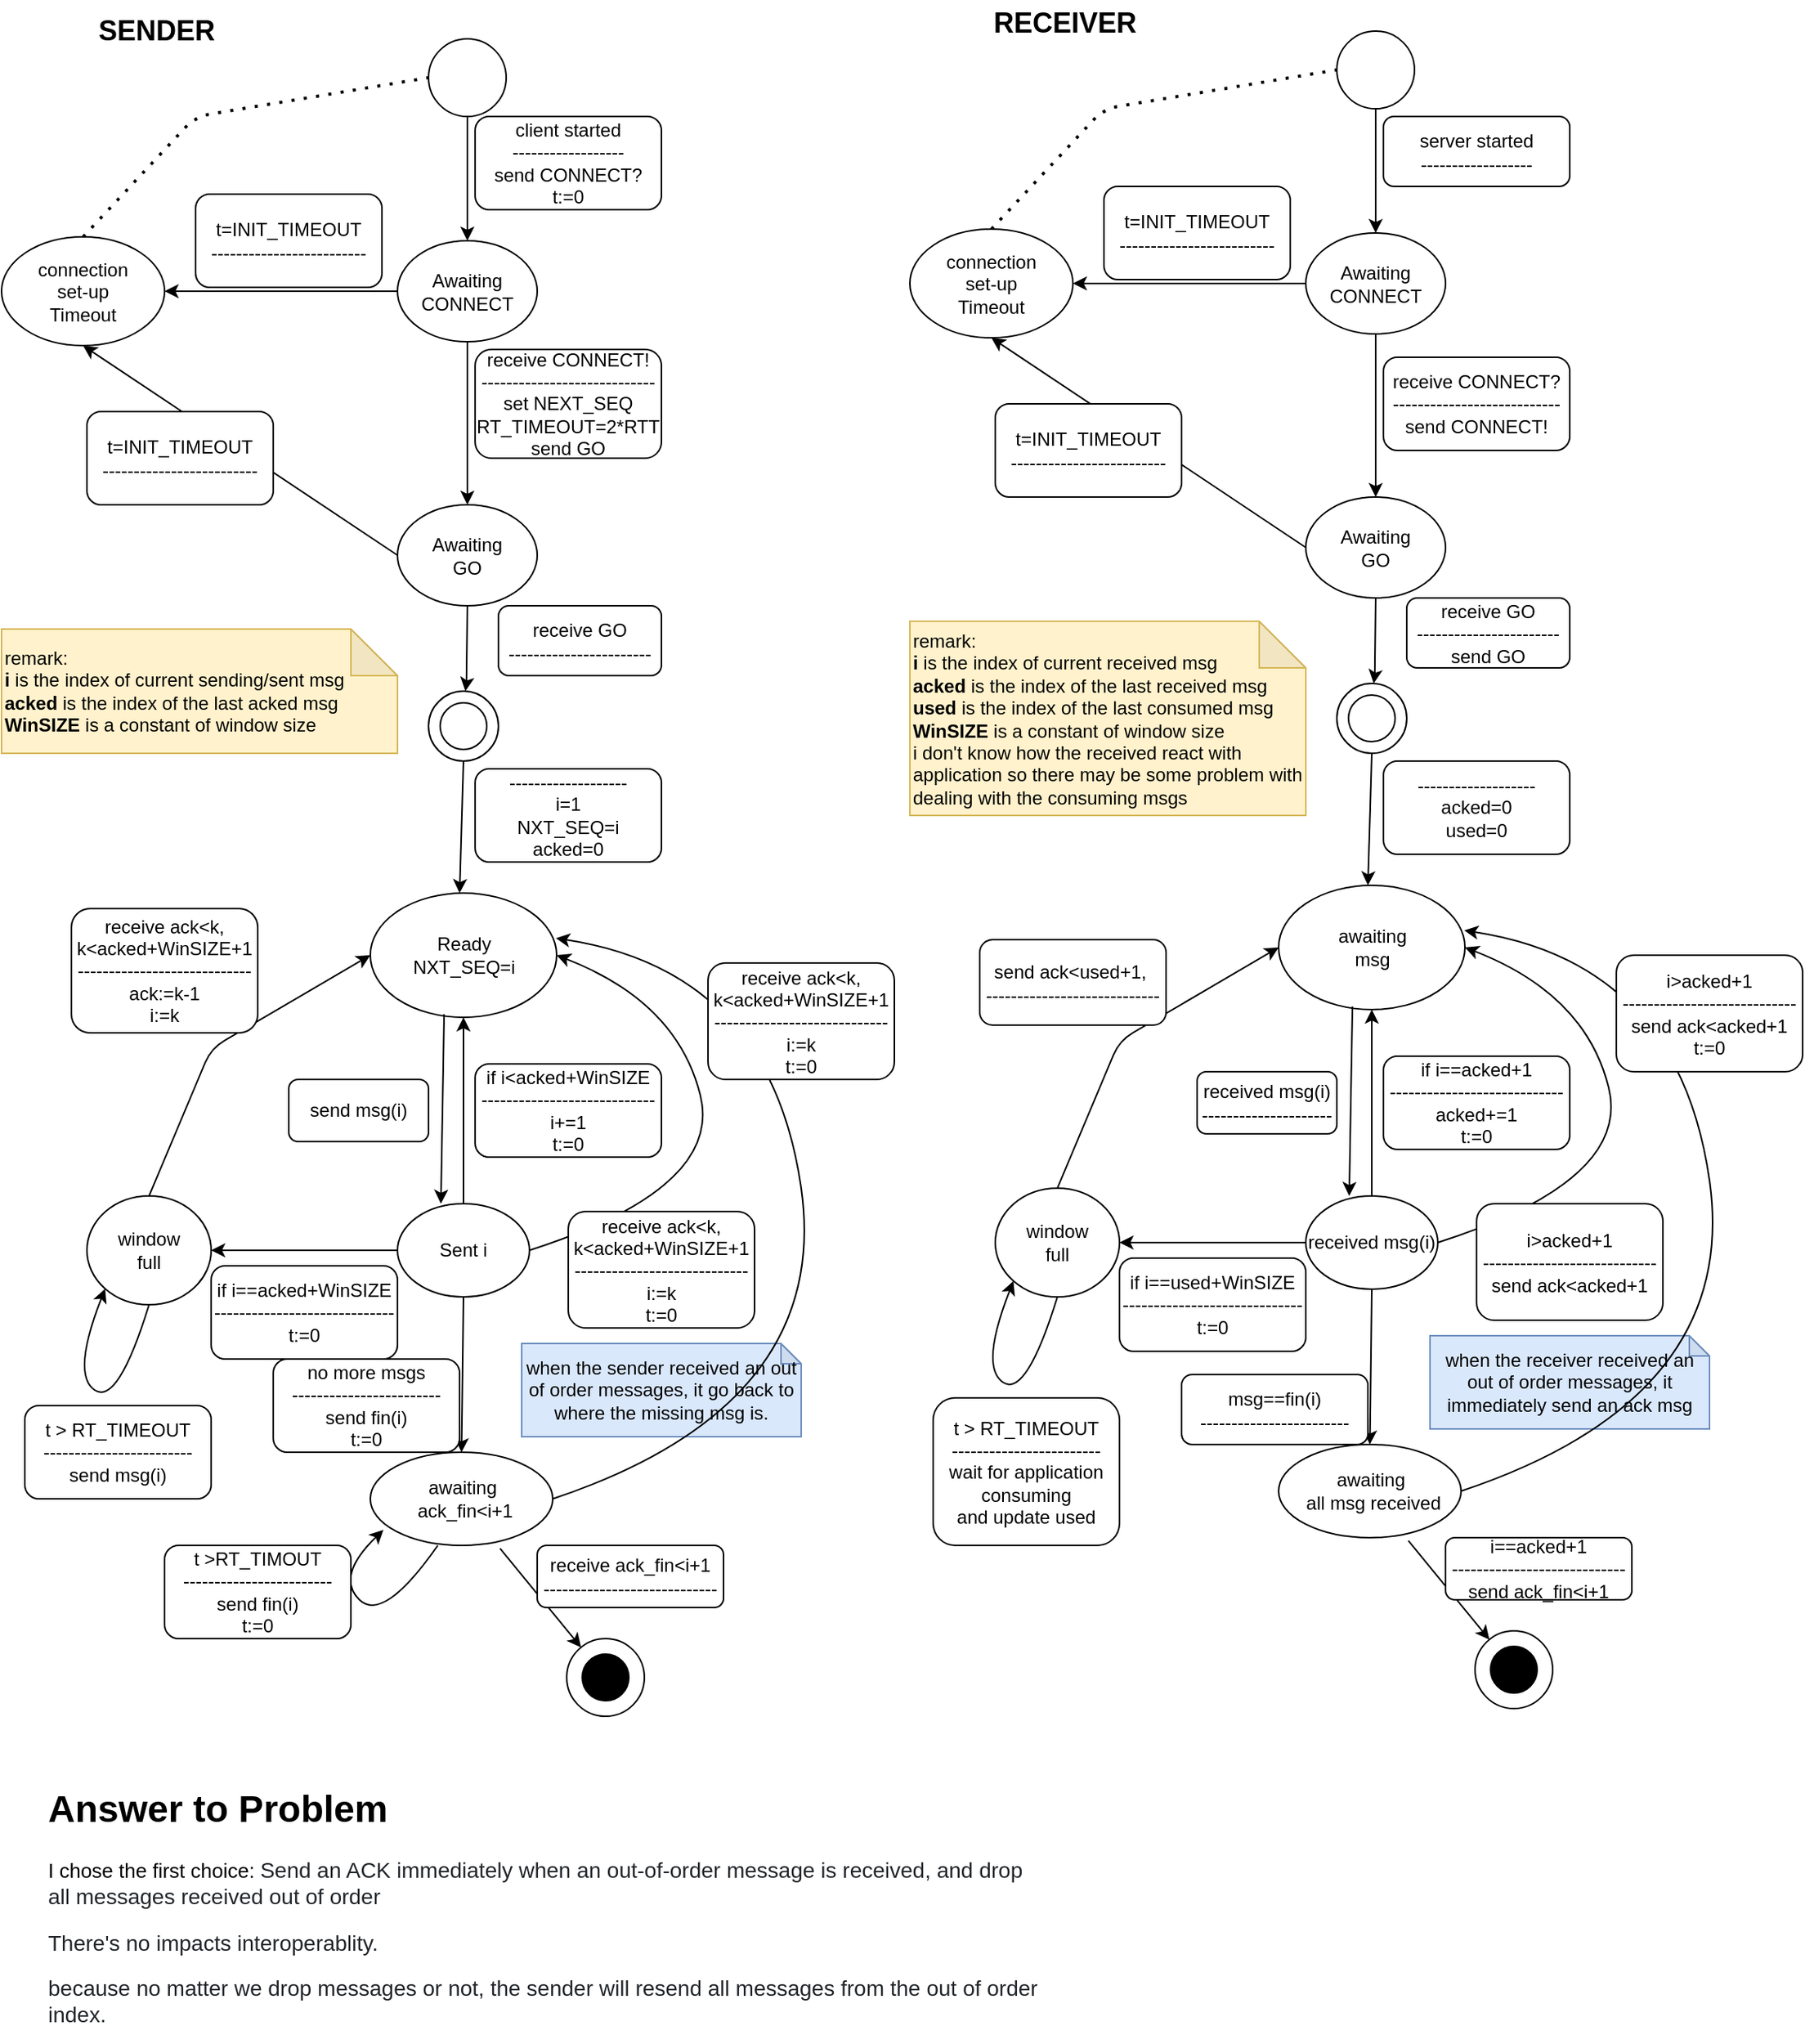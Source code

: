 <mxfile version="13.8.8" type="device"><diagram id="C5RBs43oDa-KdzZeNtuy" name="Page-1"><mxGraphModel dx="722" dy="683" grid="1" gridSize="10" guides="1" tooltips="1" connect="1" arrows="1" fold="1" page="1" pageScale="1" pageWidth="827" pageHeight="1169" math="0" shadow="0"><root><mxCell id="WIyWlLk6GJQsqaUBKTNV-0"/><mxCell id="WIyWlLk6GJQsqaUBKTNV-1" parent="WIyWlLk6GJQsqaUBKTNV-0"/><mxCell id="2vR4KMpsMWGNclVC_cne-62" value="Awaiting &lt;br&gt;CONNECT" style="ellipse;whiteSpace=wrap;html=1;" vertex="1" parent="WIyWlLk6GJQsqaUBKTNV-1"><mxGeometry x="865" y="185" width="90" height="65" as="geometry"/></mxCell><mxCell id="2vR4KMpsMWGNclVC_cne-63" style="edgeStyle=orthogonalEdgeStyle;rounded=0;orthogonalLoop=1;jettySize=auto;html=1;exitX=1;exitY=0.5;exitDx=0;exitDy=0;" edge="1" parent="WIyWlLk6GJQsqaUBKTNV-1" source="2vR4KMpsMWGNclVC_cne-64"><mxGeometry relative="1" as="geometry"><mxPoint x="915" y="80" as="targetPoint"/></mxGeometry></mxCell><mxCell id="2vR4KMpsMWGNclVC_cne-64" value="" style="ellipse;whiteSpace=wrap;html=1;aspect=fixed;" vertex="1" parent="WIyWlLk6GJQsqaUBKTNV-1"><mxGeometry x="885" y="55" width="50" height="50" as="geometry"/></mxCell><mxCell id="2vR4KMpsMWGNclVC_cne-65" value="" style="endArrow=classic;html=1;exitX=0.5;exitY=1;exitDx=0;exitDy=0;" edge="1" parent="WIyWlLk6GJQsqaUBKTNV-1" source="2vR4KMpsMWGNclVC_cne-64" target="2vR4KMpsMWGNclVC_cne-62"><mxGeometry width="50" height="50" relative="1" as="geometry"><mxPoint x="835" y="405" as="sourcePoint"/><mxPoint x="885" y="355" as="targetPoint"/></mxGeometry></mxCell><mxCell id="2vR4KMpsMWGNclVC_cne-66" value="server started&lt;br&gt;------------------&lt;br&gt;" style="rounded=1;whiteSpace=wrap;html=1;" vertex="1" parent="WIyWlLk6GJQsqaUBKTNV-1"><mxGeometry x="915" y="110" width="120" height="45" as="geometry"/></mxCell><mxCell id="2vR4KMpsMWGNclVC_cne-67" value="" style="endArrow=classic;html=1;exitX=0;exitY=0.5;exitDx=0;exitDy=0;entryX=1;entryY=0.5;entryDx=0;entryDy=0;" edge="1" parent="WIyWlLk6GJQsqaUBKTNV-1" source="2vR4KMpsMWGNclVC_cne-62" target="2vR4KMpsMWGNclVC_cne-68"><mxGeometry width="50" height="50" relative="1" as="geometry"><mxPoint x="825" y="265" as="sourcePoint"/><mxPoint x="840" y="235" as="targetPoint"/></mxGeometry></mxCell><mxCell id="2vR4KMpsMWGNclVC_cne-68" value="connection &lt;br&gt;set-up&lt;br&gt;Timeout" style="ellipse;whiteSpace=wrap;html=1;" vertex="1" parent="WIyWlLk6GJQsqaUBKTNV-1"><mxGeometry x="610" y="182.5" width="105" height="70" as="geometry"/></mxCell><mxCell id="2vR4KMpsMWGNclVC_cne-69" value="t=INIT_TIMEOUT&lt;br&gt;-------------------------" style="rounded=1;whiteSpace=wrap;html=1;" vertex="1" parent="WIyWlLk6GJQsqaUBKTNV-1"><mxGeometry x="735" y="155" width="120" height="60" as="geometry"/></mxCell><mxCell id="2vR4KMpsMWGNclVC_cne-70" value="" style="endArrow=none;dashed=1;html=1;dashPattern=1 3;strokeWidth=2;entryX=0;entryY=0.5;entryDx=0;entryDy=0;exitX=0.5;exitY=0;exitDx=0;exitDy=0;" edge="1" parent="WIyWlLk6GJQsqaUBKTNV-1" source="2vR4KMpsMWGNclVC_cne-68" target="2vR4KMpsMWGNclVC_cne-64"><mxGeometry width="50" height="50" relative="1" as="geometry"><mxPoint x="825" y="245" as="sourcePoint"/><mxPoint x="875" y="195" as="targetPoint"/><Array as="points"><mxPoint x="735" y="105"/></Array></mxGeometry></mxCell><mxCell id="2vR4KMpsMWGNclVC_cne-71" value="" style="endArrow=classic;html=1;exitX=0.5;exitY=1;exitDx=0;exitDy=0;" edge="1" parent="WIyWlLk6GJQsqaUBKTNV-1" source="2vR4KMpsMWGNclVC_cne-62"><mxGeometry width="50" height="50" relative="1" as="geometry"><mxPoint x="845" y="405" as="sourcePoint"/><mxPoint x="910" y="355" as="targetPoint"/></mxGeometry></mxCell><mxCell id="2vR4KMpsMWGNclVC_cne-72" value="Awaiting &lt;br&gt;GO" style="ellipse;whiteSpace=wrap;html=1;" vertex="1" parent="WIyWlLk6GJQsqaUBKTNV-1"><mxGeometry x="865" y="355" width="90" height="65" as="geometry"/></mxCell><mxCell id="2vR4KMpsMWGNclVC_cne-73" value="" style="endArrow=classic;html=1;entryX=0.5;entryY=1;entryDx=0;entryDy=0;exitX=0;exitY=0.5;exitDx=0;exitDy=0;" edge="1" parent="WIyWlLk6GJQsqaUBKTNV-1" source="2vR4KMpsMWGNclVC_cne-72" target="2vR4KMpsMWGNclVC_cne-68"><mxGeometry width="50" height="50" relative="1" as="geometry"><mxPoint x="845" y="405" as="sourcePoint"/><mxPoint x="895" y="355" as="targetPoint"/><Array as="points"/></mxGeometry></mxCell><mxCell id="2vR4KMpsMWGNclVC_cne-74" value="t=INIT_TIMEOUT&lt;br&gt;-------------------------" style="rounded=1;whiteSpace=wrap;html=1;" vertex="1" parent="WIyWlLk6GJQsqaUBKTNV-1"><mxGeometry x="665" y="295" width="120" height="60" as="geometry"/></mxCell><mxCell id="2vR4KMpsMWGNclVC_cne-75" value="receive CONNECT?&lt;br&gt;---------------------------&lt;br&gt;send CONNECT!" style="rounded=1;whiteSpace=wrap;html=1;" vertex="1" parent="WIyWlLk6GJQsqaUBKTNV-1"><mxGeometry x="915" y="265" width="120" height="60" as="geometry"/></mxCell><mxCell id="2vR4KMpsMWGNclVC_cne-76" value="" style="endArrow=classic;html=1;exitX=0.5;exitY=1;exitDx=0;exitDy=0;" edge="1" parent="WIyWlLk6GJQsqaUBKTNV-1" source="2vR4KMpsMWGNclVC_cne-72" target="2vR4KMpsMWGNclVC_cne-109"><mxGeometry width="50" height="50" relative="1" as="geometry"><mxPoint x="909" y="420" as="sourcePoint"/><mxPoint x="909.41" y="510" as="targetPoint"/><Array as="points"><mxPoint x="909.41" y="470"/></Array></mxGeometry></mxCell><mxCell id="2vR4KMpsMWGNclVC_cne-77" value="receive GO&lt;br&gt;-----------------------&lt;br&gt;send GO" style="rounded=1;whiteSpace=wrap;html=1;sketch=0;gradientColor=none;" vertex="1" parent="WIyWlLk6GJQsqaUBKTNV-1"><mxGeometry x="930" y="420" width="105" height="45" as="geometry"/></mxCell><mxCell id="2vR4KMpsMWGNclVC_cne-78" value="" style="endArrow=classic;html=1;exitX=0.5;exitY=1;exitDx=0;exitDy=0;" edge="1" parent="WIyWlLk6GJQsqaUBKTNV-1" source="2vR4KMpsMWGNclVC_cne-109"><mxGeometry width="50" height="50" relative="1" as="geometry"><mxPoint x="845" y="625" as="sourcePoint"/><mxPoint x="905" y="605" as="targetPoint"/></mxGeometry></mxCell><mxCell id="2vR4KMpsMWGNclVC_cne-79" value="-------------------&lt;br&gt;acked=0&lt;br&gt;used=0" style="rounded=1;whiteSpace=wrap;html=1;sketch=0;gradientColor=none;" vertex="1" parent="WIyWlLk6GJQsqaUBKTNV-1"><mxGeometry x="915" y="525" width="120" height="60" as="geometry"/></mxCell><mxCell id="2vR4KMpsMWGNclVC_cne-80" value="awaiting&lt;br&gt;msg" style="ellipse;whiteSpace=wrap;html=1;sketch=0;gradientColor=none;" vertex="1" parent="WIyWlLk6GJQsqaUBKTNV-1"><mxGeometry x="847.5" y="605" width="120" height="80" as="geometry"/></mxCell><mxCell id="2vR4KMpsMWGNclVC_cne-81" value="" style="endArrow=classic;html=1;exitX=0.396;exitY=0.975;exitDx=0;exitDy=0;exitPerimeter=0;entryX=0.329;entryY=0;entryDx=0;entryDy=0;entryPerimeter=0;" edge="1" parent="WIyWlLk6GJQsqaUBKTNV-1" source="2vR4KMpsMWGNclVC_cne-80" target="2vR4KMpsMWGNclVC_cne-82"><mxGeometry width="50" height="50" relative="1" as="geometry"><mxPoint x="845" y="835" as="sourcePoint"/><mxPoint x="908" y="905" as="targetPoint"/><Array as="points"/></mxGeometry></mxCell><mxCell id="2vR4KMpsMWGNclVC_cne-82" value="received msg(i)" style="ellipse;whiteSpace=wrap;html=1;" vertex="1" parent="WIyWlLk6GJQsqaUBKTNV-1"><mxGeometry x="865" y="805" width="85" height="60" as="geometry"/></mxCell><mxCell id="2vR4KMpsMWGNclVC_cne-83" value="received msg(i)&lt;br&gt;---------------------" style="rounded=1;whiteSpace=wrap;html=1;sketch=0;gradientColor=none;" vertex="1" parent="WIyWlLk6GJQsqaUBKTNV-1"><mxGeometry x="795" y="725" width="90" height="40" as="geometry"/></mxCell><mxCell id="2vR4KMpsMWGNclVC_cne-84" value="" style="endArrow=classic;html=1;exitX=0;exitY=0.5;exitDx=0;exitDy=0;" edge="1" parent="WIyWlLk6GJQsqaUBKTNV-1" source="2vR4KMpsMWGNclVC_cne-82" target="2vR4KMpsMWGNclVC_cne-85"><mxGeometry width="50" height="50" relative="1" as="geometry"><mxPoint x="755" y="715" as="sourcePoint"/><mxPoint x="735" y="865" as="targetPoint"/></mxGeometry></mxCell><mxCell id="2vR4KMpsMWGNclVC_cne-85" value="window &lt;br&gt;full" style="ellipse;whiteSpace=wrap;html=1;" vertex="1" parent="WIyWlLk6GJQsqaUBKTNV-1"><mxGeometry x="665" y="800" width="80" height="70" as="geometry"/></mxCell><mxCell id="2vR4KMpsMWGNclVC_cne-86" value="if i==used+WinSIZE&lt;br&gt;-----------------------------&lt;br&gt;t:=0" style="rounded=1;whiteSpace=wrap;html=1;sketch=0;gradientColor=none;" vertex="1" parent="WIyWlLk6GJQsqaUBKTNV-1"><mxGeometry x="745" y="845" width="120" height="60" as="geometry"/></mxCell><mxCell id="2vR4KMpsMWGNclVC_cne-87" value="" style="endArrow=classic;html=1;exitX=0.5;exitY=0;exitDx=0;exitDy=0;entryX=0;entryY=0.5;entryDx=0;entryDy=0;" edge="1" parent="WIyWlLk6GJQsqaUBKTNV-1" source="2vR4KMpsMWGNclVC_cne-85" target="2vR4KMpsMWGNclVC_cne-80"><mxGeometry width="50" height="50" relative="1" as="geometry"><mxPoint x="755" y="705" as="sourcePoint"/><mxPoint x="805" y="655" as="targetPoint"/><Array as="points"><mxPoint x="745" y="705"/></Array></mxGeometry></mxCell><mxCell id="2vR4KMpsMWGNclVC_cne-88" value="send ack&amp;lt;used+1,&amp;nbsp;&lt;br&gt;----------------------------" style="rounded=1;whiteSpace=wrap;html=1;sketch=0;gradientColor=none;" vertex="1" parent="WIyWlLk6GJQsqaUBKTNV-1"><mxGeometry x="655" y="640" width="120" height="55" as="geometry"/></mxCell><mxCell id="2vR4KMpsMWGNclVC_cne-89" value="" style="endArrow=classic;html=1;exitX=0.5;exitY=0;exitDx=0;exitDy=0;entryX=0.5;entryY=1;entryDx=0;entryDy=0;" edge="1" parent="WIyWlLk6GJQsqaUBKTNV-1" source="2vR4KMpsMWGNclVC_cne-82" target="2vR4KMpsMWGNclVC_cne-80"><mxGeometry width="50" height="50" relative="1" as="geometry"><mxPoint x="755" y="685" as="sourcePoint"/><mxPoint x="805" y="635" as="targetPoint"/></mxGeometry></mxCell><mxCell id="2vR4KMpsMWGNclVC_cne-90" value="if i==acked+1&lt;br&gt;----------------------------&lt;br&gt;acked+=1&lt;br&gt;t:=0" style="rounded=1;whiteSpace=wrap;html=1;sketch=0;gradientColor=none;" vertex="1" parent="WIyWlLk6GJQsqaUBKTNV-1"><mxGeometry x="915" y="715" width="120" height="60" as="geometry"/></mxCell><mxCell id="2vR4KMpsMWGNclVC_cne-91" value="" style="curved=1;endArrow=classic;html=1;entryX=0;entryY=1;entryDx=0;entryDy=0;exitX=0.5;exitY=1;exitDx=0;exitDy=0;" edge="1" parent="WIyWlLk6GJQsqaUBKTNV-1" source="2vR4KMpsMWGNclVC_cne-85" target="2vR4KMpsMWGNclVC_cne-85"><mxGeometry width="50" height="50" relative="1" as="geometry"><mxPoint x="725" y="965" as="sourcePoint"/><mxPoint x="885" y="745" as="targetPoint"/><Array as="points"><mxPoint x="685" y="935"/><mxPoint x="655" y="915"/></Array></mxGeometry></mxCell><mxCell id="2vR4KMpsMWGNclVC_cne-92" value="t &amp;gt; RT_TIMEOUT&lt;br&gt;------------------------&lt;br&gt;wait for application consuming&lt;br&gt;and update used" style="rounded=1;whiteSpace=wrap;html=1;sketch=0;gradientColor=none;" vertex="1" parent="WIyWlLk6GJQsqaUBKTNV-1"><mxGeometry x="625" y="935" width="120" height="95" as="geometry"/></mxCell><mxCell id="2vR4KMpsMWGNclVC_cne-93" value="" style="curved=1;endArrow=classic;html=1;exitX=1;exitY=0.5;exitDx=0;exitDy=0;entryX=1;entryY=0.5;entryDx=0;entryDy=0;" edge="1" parent="WIyWlLk6GJQsqaUBKTNV-1" source="2vR4KMpsMWGNclVC_cne-82" target="2vR4KMpsMWGNclVC_cne-80"><mxGeometry width="50" height="50" relative="1" as="geometry"><mxPoint x="1055" y="805" as="sourcePoint"/><mxPoint x="1105" y="755" as="targetPoint"/><Array as="points"><mxPoint x="1075" y="795"/><mxPoint x="1045" y="675"/></Array></mxGeometry></mxCell><mxCell id="2vR4KMpsMWGNclVC_cne-94" value="i&amp;gt;acked+1&lt;br&gt;&lt;span&gt;----------------------------&lt;/span&gt;&lt;br&gt;&lt;span&gt;send ack&amp;lt;acked+1&lt;br&gt;&lt;/span&gt;" style="rounded=1;whiteSpace=wrap;html=1;sketch=0;gradientColor=none;" vertex="1" parent="WIyWlLk6GJQsqaUBKTNV-1"><mxGeometry x="975" y="810" width="120" height="75" as="geometry"/></mxCell><mxCell id="2vR4KMpsMWGNclVC_cne-95" value="&lt;span&gt;when the receiver received an out of order messages,&amp;nbsp;&lt;/span&gt;&lt;span&gt;it immediately send an ack msg&lt;/span&gt;" style="shape=note;whiteSpace=wrap;html=1;backgroundOutline=1;darkOpacity=0.05;sketch=0;size=13;fillColor=#dae8fc;strokeColor=#6c8ebf;" vertex="1" parent="WIyWlLk6GJQsqaUBKTNV-1"><mxGeometry x="945" y="895" width="180" height="60" as="geometry"/></mxCell><mxCell id="2vR4KMpsMWGNclVC_cne-96" value="awaiting&lt;br&gt;&amp;nbsp;all msg received" style="ellipse;whiteSpace=wrap;html=1;sketch=0;gradientColor=none;" vertex="1" parent="WIyWlLk6GJQsqaUBKTNV-1"><mxGeometry x="847.5" y="965" width="117.5" height="60" as="geometry"/></mxCell><mxCell id="2vR4KMpsMWGNclVC_cne-97" value="" style="endArrow=classic;html=1;exitX=0.5;exitY=1;exitDx=0;exitDy=0;entryX=0.5;entryY=0;entryDx=0;entryDy=0;" edge="1" parent="WIyWlLk6GJQsqaUBKTNV-1" source="2vR4KMpsMWGNclVC_cne-82" target="2vR4KMpsMWGNclVC_cne-96"><mxGeometry width="50" height="50" relative="1" as="geometry"><mxPoint x="815" y="825" as="sourcePoint"/><mxPoint x="865" y="775" as="targetPoint"/></mxGeometry></mxCell><mxCell id="2vR4KMpsMWGNclVC_cne-98" value="msg==fin(i)&lt;br&gt;------------------------" style="rounded=1;whiteSpace=wrap;html=1;sketch=0;gradientColor=none;" vertex="1" parent="WIyWlLk6GJQsqaUBKTNV-1"><mxGeometry x="785" y="920" width="120" height="45" as="geometry"/></mxCell><mxCell id="2vR4KMpsMWGNclVC_cne-101" value="" style="curved=1;endArrow=classic;html=1;exitX=1;exitY=0.5;exitDx=0;exitDy=0;entryX=0.996;entryY=0.363;entryDx=0;entryDy=0;entryPerimeter=0;" edge="1" parent="WIyWlLk6GJQsqaUBKTNV-1" source="2vR4KMpsMWGNclVC_cne-96" target="2vR4KMpsMWGNclVC_cne-80"><mxGeometry width="50" height="50" relative="1" as="geometry"><mxPoint x="960" y="845" as="sourcePoint"/><mxPoint x="977.5" y="655" as="targetPoint"/><Array as="points"><mxPoint x="1145" y="935"/><mxPoint x="1105" y="655"/></Array></mxGeometry></mxCell><mxCell id="2vR4KMpsMWGNclVC_cne-102" value="i&amp;gt;acked+1&lt;br&gt;&lt;span&gt;----------------------------&lt;/span&gt;&lt;br&gt;&lt;span&gt;send ack&amp;lt;acked+1&lt;br&gt;t:=0&lt;br&gt;&lt;/span&gt;" style="rounded=1;whiteSpace=wrap;html=1;sketch=0;gradientColor=none;" vertex="1" parent="WIyWlLk6GJQsqaUBKTNV-1"><mxGeometry x="1065" y="650" width="120" height="75" as="geometry"/></mxCell><mxCell id="2vR4KMpsMWGNclVC_cne-103" value="" style="endArrow=classic;html=1;exitX=0.711;exitY=1.033;exitDx=0;exitDy=0;exitPerimeter=0;" edge="1" parent="WIyWlLk6GJQsqaUBKTNV-1" source="2vR4KMpsMWGNclVC_cne-96" target="2vR4KMpsMWGNclVC_cne-106"><mxGeometry width="50" height="50" relative="1" as="geometry"><mxPoint x="815" y="905" as="sourcePoint"/><mxPoint x="1015" y="1085" as="targetPoint"/></mxGeometry></mxCell><mxCell id="2vR4KMpsMWGNclVC_cne-104" value="i==acked+1&lt;br&gt;&lt;span&gt;----------------------------&lt;br&gt;&lt;/span&gt;&lt;span&gt;send ack_fin&amp;lt;i+1&lt;br&gt;&lt;/span&gt;" style="rounded=1;whiteSpace=wrap;html=1;sketch=0;gradientColor=none;" vertex="1" parent="WIyWlLk6GJQsqaUBKTNV-1"><mxGeometry x="955" y="1025" width="120" height="40" as="geometry"/></mxCell><mxCell id="2vR4KMpsMWGNclVC_cne-105" value="" style="group" vertex="1" connectable="0" parent="WIyWlLk6GJQsqaUBKTNV-1"><mxGeometry x="974" y="1085" width="50" height="50" as="geometry"/></mxCell><mxCell id="2vR4KMpsMWGNclVC_cne-106" value="" style="ellipse;whiteSpace=wrap;html=1;aspect=fixed;" vertex="1" parent="2vR4KMpsMWGNclVC_cne-105"><mxGeometry width="50" height="50" as="geometry"/></mxCell><mxCell id="2vR4KMpsMWGNclVC_cne-107" value="" style="ellipse;whiteSpace=wrap;html=1;aspect=fixed;sketch=0;gradientColor=none;fillColor=#000000;" vertex="1" parent="2vR4KMpsMWGNclVC_cne-105"><mxGeometry x="10" y="10" width="30" height="30" as="geometry"/></mxCell><mxCell id="2vR4KMpsMWGNclVC_cne-108" value="" style="group" vertex="1" connectable="0" parent="WIyWlLk6GJQsqaUBKTNV-1"><mxGeometry x="885" y="475" width="45" height="45" as="geometry"/></mxCell><mxCell id="2vR4KMpsMWGNclVC_cne-109" value="" style="ellipse;whiteSpace=wrap;html=1;aspect=fixed;sketch=0;" vertex="1" parent="2vR4KMpsMWGNclVC_cne-108"><mxGeometry width="45" height="45" as="geometry"/></mxCell><mxCell id="2vR4KMpsMWGNclVC_cne-110" value="" style="ellipse;whiteSpace=wrap;html=1;aspect=fixed;sketch=0;gradientColor=none;" vertex="1" parent="2vR4KMpsMWGNclVC_cne-108"><mxGeometry x="7.5" y="7.5" width="30" height="30" as="geometry"/></mxCell><mxCell id="2vR4KMpsMWGNclVC_cne-111" value="remark:&lt;br&gt;&lt;div&gt;&lt;b&gt;i&lt;/b&gt; is the index of current received msg&lt;/div&gt;&lt;div&gt;&lt;b&gt;acked&lt;/b&gt; is the index of the last received msg&lt;/div&gt;&lt;div&gt;&lt;b&gt;used&lt;/b&gt; is the index of the last consumed msg&lt;/div&gt;&lt;div&gt;&lt;b&gt;WinSIZE&lt;/b&gt; is a constant of window size&lt;/div&gt;&lt;div&gt;i don't know how the received react with application so there may be some problem with dealing with the consuming msgs&lt;/div&gt;" style="shape=note;whiteSpace=wrap;html=1;backgroundOutline=1;darkOpacity=0.05;sketch=0;fillColor=#fff2cc;strokeColor=#d6b656;align=left;" vertex="1" parent="WIyWlLk6GJQsqaUBKTNV-1"><mxGeometry x="610" y="435" width="255" height="125" as="geometry"/></mxCell><mxCell id="2vR4KMpsMWGNclVC_cne-112" value="&lt;b&gt;&lt;font style=&quot;font-size: 18px&quot;&gt;RECEIVER&lt;/font&gt;&lt;/b&gt;" style="text;html=1;strokeColor=none;fillColor=none;align=center;verticalAlign=middle;whiteSpace=wrap;rounded=0;sketch=0;" vertex="1" parent="WIyWlLk6GJQsqaUBKTNV-1"><mxGeometry x="665" y="35" width="90" height="30" as="geometry"/></mxCell><mxCell id="2vR4KMpsMWGNclVC_cne-113" value="" style="group" vertex="1" connectable="0" parent="WIyWlLk6GJQsqaUBKTNV-1"><mxGeometry x="25" y="40" width="575" height="1100" as="geometry"/></mxCell><mxCell id="2vR4KMpsMWGNclVC_cne-2" value="Awaiting &lt;br&gt;CONNECT" style="ellipse;whiteSpace=wrap;html=1;" vertex="1" parent="2vR4KMpsMWGNclVC_cne-113"><mxGeometry x="255" y="150" width="90" height="65" as="geometry"/></mxCell><mxCell id="2vR4KMpsMWGNclVC_cne-13" style="edgeStyle=orthogonalEdgeStyle;rounded=0;orthogonalLoop=1;jettySize=auto;html=1;exitX=1;exitY=0.5;exitDx=0;exitDy=0;" edge="1" parent="2vR4KMpsMWGNclVC_cne-113" source="2vR4KMpsMWGNclVC_cne-3"><mxGeometry relative="1" as="geometry"><mxPoint x="305" y="45" as="targetPoint"/></mxGeometry></mxCell><mxCell id="2vR4KMpsMWGNclVC_cne-3" value="" style="ellipse;whiteSpace=wrap;html=1;aspect=fixed;" vertex="1" parent="2vR4KMpsMWGNclVC_cne-113"><mxGeometry x="275" y="20" width="50" height="50" as="geometry"/></mxCell><mxCell id="2vR4KMpsMWGNclVC_cne-4" value="" style="endArrow=classic;html=1;exitX=0.5;exitY=1;exitDx=0;exitDy=0;" edge="1" parent="2vR4KMpsMWGNclVC_cne-113" source="2vR4KMpsMWGNclVC_cne-3" target="2vR4KMpsMWGNclVC_cne-2"><mxGeometry width="50" height="50" relative="1" as="geometry"><mxPoint x="225" y="370" as="sourcePoint"/><mxPoint x="275" y="320" as="targetPoint"/></mxGeometry></mxCell><mxCell id="2vR4KMpsMWGNclVC_cne-5" value="client started&lt;br&gt;------------------&lt;br&gt;send CONNECT?&lt;br&gt;t:=0" style="rounded=1;whiteSpace=wrap;html=1;" vertex="1" parent="2vR4KMpsMWGNclVC_cne-113"><mxGeometry x="305" y="70" width="120" height="60" as="geometry"/></mxCell><mxCell id="2vR4KMpsMWGNclVC_cne-7" value="" style="endArrow=classic;html=1;exitX=0;exitY=0.5;exitDx=0;exitDy=0;entryX=1;entryY=0.5;entryDx=0;entryDy=0;" edge="1" parent="2vR4KMpsMWGNclVC_cne-113" source="2vR4KMpsMWGNclVC_cne-2" target="2vR4KMpsMWGNclVC_cne-9"><mxGeometry width="50" height="50" relative="1" as="geometry"><mxPoint x="215" y="230" as="sourcePoint"/><mxPoint x="230" y="200" as="targetPoint"/></mxGeometry></mxCell><mxCell id="2vR4KMpsMWGNclVC_cne-9" value="connection &lt;br&gt;set-up&lt;br&gt;Timeout" style="ellipse;whiteSpace=wrap;html=1;" vertex="1" parent="2vR4KMpsMWGNclVC_cne-113"><mxGeometry y="147.5" width="105" height="70" as="geometry"/></mxCell><mxCell id="2vR4KMpsMWGNclVC_cne-10" value="t=INIT_TIMEOUT&lt;br&gt;-------------------------" style="rounded=1;whiteSpace=wrap;html=1;" vertex="1" parent="2vR4KMpsMWGNclVC_cne-113"><mxGeometry x="125" y="120" width="120" height="60" as="geometry"/></mxCell><mxCell id="2vR4KMpsMWGNclVC_cne-11" value="" style="endArrow=none;dashed=1;html=1;dashPattern=1 3;strokeWidth=2;entryX=0;entryY=0.5;entryDx=0;entryDy=0;exitX=0.5;exitY=0;exitDx=0;exitDy=0;" edge="1" parent="2vR4KMpsMWGNclVC_cne-113" source="2vR4KMpsMWGNclVC_cne-9" target="2vR4KMpsMWGNclVC_cne-3"><mxGeometry width="50" height="50" relative="1" as="geometry"><mxPoint x="215" y="210" as="sourcePoint"/><mxPoint x="265" y="160" as="targetPoint"/><Array as="points"><mxPoint x="125" y="70"/></Array></mxGeometry></mxCell><mxCell id="2vR4KMpsMWGNclVC_cne-14" value="" style="endArrow=classic;html=1;exitX=0.5;exitY=1;exitDx=0;exitDy=0;" edge="1" parent="2vR4KMpsMWGNclVC_cne-113" source="2vR4KMpsMWGNclVC_cne-2"><mxGeometry width="50" height="50" relative="1" as="geometry"><mxPoint x="235" y="370" as="sourcePoint"/><mxPoint x="300" y="320" as="targetPoint"/></mxGeometry></mxCell><mxCell id="2vR4KMpsMWGNclVC_cne-15" value="Awaiting &lt;br&gt;GO" style="ellipse;whiteSpace=wrap;html=1;" vertex="1" parent="2vR4KMpsMWGNclVC_cne-113"><mxGeometry x="255" y="320" width="90" height="65" as="geometry"/></mxCell><mxCell id="2vR4KMpsMWGNclVC_cne-18" value="" style="endArrow=classic;html=1;entryX=0.5;entryY=1;entryDx=0;entryDy=0;exitX=0;exitY=0.5;exitDx=0;exitDy=0;" edge="1" parent="2vR4KMpsMWGNclVC_cne-113" source="2vR4KMpsMWGNclVC_cne-15" target="2vR4KMpsMWGNclVC_cne-9"><mxGeometry width="50" height="50" relative="1" as="geometry"><mxPoint x="235" y="370" as="sourcePoint"/><mxPoint x="285" y="320" as="targetPoint"/><Array as="points"/></mxGeometry></mxCell><mxCell id="2vR4KMpsMWGNclVC_cne-19" value="t=INIT_TIMEOUT&lt;br&gt;-------------------------" style="rounded=1;whiteSpace=wrap;html=1;" vertex="1" parent="2vR4KMpsMWGNclVC_cne-113"><mxGeometry x="55" y="260" width="120" height="60" as="geometry"/></mxCell><mxCell id="2vR4KMpsMWGNclVC_cne-20" value="receive CONNECT!&lt;br&gt;----------------------------&lt;br&gt;set NEXT_SEQ&lt;br&gt;RT_TIMEOUT=2*RTT&lt;br&gt;send GO" style="rounded=1;whiteSpace=wrap;html=1;" vertex="1" parent="2vR4KMpsMWGNclVC_cne-113"><mxGeometry x="305" y="220" width="120" height="70" as="geometry"/></mxCell><mxCell id="2vR4KMpsMWGNclVC_cne-22" value="" style="endArrow=classic;html=1;exitX=0.5;exitY=1;exitDx=0;exitDy=0;" edge="1" parent="2vR4KMpsMWGNclVC_cne-113" source="2vR4KMpsMWGNclVC_cne-15" target="2vR4KMpsMWGNclVC_cne-23"><mxGeometry width="50" height="50" relative="1" as="geometry"><mxPoint x="299" y="385" as="sourcePoint"/><mxPoint x="299.41" y="475" as="targetPoint"/><Array as="points"><mxPoint x="299.41" y="435"/></Array></mxGeometry></mxCell><mxCell id="2vR4KMpsMWGNclVC_cne-24" value="receive GO&lt;br&gt;-----------------------" style="rounded=1;whiteSpace=wrap;html=1;sketch=0;gradientColor=none;" vertex="1" parent="2vR4KMpsMWGNclVC_cne-113"><mxGeometry x="320" y="385" width="105" height="45" as="geometry"/></mxCell><mxCell id="2vR4KMpsMWGNclVC_cne-26" value="" style="endArrow=classic;html=1;exitX=0.5;exitY=1;exitDx=0;exitDy=0;" edge="1" parent="2vR4KMpsMWGNclVC_cne-113" source="2vR4KMpsMWGNclVC_cne-23"><mxGeometry width="50" height="50" relative="1" as="geometry"><mxPoint x="235" y="590" as="sourcePoint"/><mxPoint x="295" y="570" as="targetPoint"/></mxGeometry></mxCell><mxCell id="2vR4KMpsMWGNclVC_cne-27" value="-------------------&lt;br&gt;i=1&lt;br&gt;NXT_SEQ=i&lt;br&gt;acked=0" style="rounded=1;whiteSpace=wrap;html=1;sketch=0;gradientColor=none;" vertex="1" parent="2vR4KMpsMWGNclVC_cne-113"><mxGeometry x="305" y="490" width="120" height="60" as="geometry"/></mxCell><mxCell id="2vR4KMpsMWGNclVC_cne-28" value="Ready&lt;br&gt;NXT_SEQ=i" style="ellipse;whiteSpace=wrap;html=1;sketch=0;gradientColor=none;" vertex="1" parent="2vR4KMpsMWGNclVC_cne-113"><mxGeometry x="237.5" y="570" width="120" height="80" as="geometry"/></mxCell><mxCell id="2vR4KMpsMWGNclVC_cne-29" value="" style="endArrow=classic;html=1;exitX=0.396;exitY=0.975;exitDx=0;exitDy=0;exitPerimeter=0;entryX=0.329;entryY=0;entryDx=0;entryDy=0;entryPerimeter=0;" edge="1" parent="2vR4KMpsMWGNclVC_cne-113" source="2vR4KMpsMWGNclVC_cne-28" target="2vR4KMpsMWGNclVC_cne-30"><mxGeometry width="50" height="50" relative="1" as="geometry"><mxPoint x="235" y="800" as="sourcePoint"/><mxPoint x="298" y="870" as="targetPoint"/><Array as="points"/></mxGeometry></mxCell><mxCell id="2vR4KMpsMWGNclVC_cne-30" value="Sent i" style="ellipse;whiteSpace=wrap;html=1;" vertex="1" parent="2vR4KMpsMWGNclVC_cne-113"><mxGeometry x="255" y="770" width="85" height="60" as="geometry"/></mxCell><mxCell id="2vR4KMpsMWGNclVC_cne-31" value="send msg(i)" style="rounded=1;whiteSpace=wrap;html=1;sketch=0;gradientColor=none;" vertex="1" parent="2vR4KMpsMWGNclVC_cne-113"><mxGeometry x="185" y="690" width="90" height="40" as="geometry"/></mxCell><mxCell id="2vR4KMpsMWGNclVC_cne-32" value="" style="endArrow=classic;html=1;exitX=0;exitY=0.5;exitDx=0;exitDy=0;" edge="1" parent="2vR4KMpsMWGNclVC_cne-113" source="2vR4KMpsMWGNclVC_cne-30" target="2vR4KMpsMWGNclVC_cne-33"><mxGeometry width="50" height="50" relative="1" as="geometry"><mxPoint x="145" y="680" as="sourcePoint"/><mxPoint x="125" y="830" as="targetPoint"/></mxGeometry></mxCell><mxCell id="2vR4KMpsMWGNclVC_cne-33" value="window &lt;br&gt;full" style="ellipse;whiteSpace=wrap;html=1;" vertex="1" parent="2vR4KMpsMWGNclVC_cne-113"><mxGeometry x="55" y="765" width="80" height="70" as="geometry"/></mxCell><mxCell id="2vR4KMpsMWGNclVC_cne-34" value="if i==acked+WinSIZE&lt;br&gt;-----------------------------&lt;br&gt;t:=0" style="rounded=1;whiteSpace=wrap;html=1;sketch=0;gradientColor=none;" vertex="1" parent="2vR4KMpsMWGNclVC_cne-113"><mxGeometry x="135" y="810" width="120" height="60" as="geometry"/></mxCell><mxCell id="2vR4KMpsMWGNclVC_cne-35" value="" style="endArrow=classic;html=1;exitX=0.5;exitY=0;exitDx=0;exitDy=0;entryX=0;entryY=0.5;entryDx=0;entryDy=0;" edge="1" parent="2vR4KMpsMWGNclVC_cne-113" source="2vR4KMpsMWGNclVC_cne-33" target="2vR4KMpsMWGNclVC_cne-28"><mxGeometry width="50" height="50" relative="1" as="geometry"><mxPoint x="145" y="670" as="sourcePoint"/><mxPoint x="195" y="620" as="targetPoint"/><Array as="points"><mxPoint x="135" y="670"/></Array></mxGeometry></mxCell><mxCell id="2vR4KMpsMWGNclVC_cne-37" value="receive ack&amp;lt;k, k&amp;lt;acked+WinSIZE+1&lt;br&gt;----------------------------&lt;br&gt;ack:=k-1&lt;br&gt;i:=k&lt;br&gt;" style="rounded=1;whiteSpace=wrap;html=1;sketch=0;gradientColor=none;" vertex="1" parent="2vR4KMpsMWGNclVC_cne-113"><mxGeometry x="45" y="580" width="120" height="80" as="geometry"/></mxCell><mxCell id="2vR4KMpsMWGNclVC_cne-38" value="" style="endArrow=classic;html=1;exitX=0.5;exitY=0;exitDx=0;exitDy=0;entryX=0.5;entryY=1;entryDx=0;entryDy=0;" edge="1" parent="2vR4KMpsMWGNclVC_cne-113" source="2vR4KMpsMWGNclVC_cne-30" target="2vR4KMpsMWGNclVC_cne-28"><mxGeometry width="50" height="50" relative="1" as="geometry"><mxPoint x="145" y="650" as="sourcePoint"/><mxPoint x="195" y="600" as="targetPoint"/></mxGeometry></mxCell><mxCell id="2vR4KMpsMWGNclVC_cne-39" value="if i&amp;lt;acked+WinSIZE&lt;br&gt;----------------------------&lt;br&gt;i+=1&lt;br&gt;t:=0" style="rounded=1;whiteSpace=wrap;html=1;sketch=0;gradientColor=none;" vertex="1" parent="2vR4KMpsMWGNclVC_cne-113"><mxGeometry x="305" y="680" width="120" height="60" as="geometry"/></mxCell><mxCell id="2vR4KMpsMWGNclVC_cne-40" value="" style="curved=1;endArrow=classic;html=1;entryX=0;entryY=1;entryDx=0;entryDy=0;exitX=0.5;exitY=1;exitDx=0;exitDy=0;" edge="1" parent="2vR4KMpsMWGNclVC_cne-113" source="2vR4KMpsMWGNclVC_cne-33" target="2vR4KMpsMWGNclVC_cne-33"><mxGeometry width="50" height="50" relative="1" as="geometry"><mxPoint x="115" y="930" as="sourcePoint"/><mxPoint x="275" y="710" as="targetPoint"/><Array as="points"><mxPoint x="75" y="900"/><mxPoint x="45" y="880"/></Array></mxGeometry></mxCell><mxCell id="2vR4KMpsMWGNclVC_cne-41" value="t &amp;gt; RT_TIMEOUT&lt;br&gt;------------------------&lt;br&gt;send msg(i)" style="rounded=1;whiteSpace=wrap;html=1;sketch=0;gradientColor=none;" vertex="1" parent="2vR4KMpsMWGNclVC_cne-113"><mxGeometry x="15" y="900" width="120" height="60" as="geometry"/></mxCell><mxCell id="2vR4KMpsMWGNclVC_cne-42" value="" style="curved=1;endArrow=classic;html=1;exitX=1;exitY=0.5;exitDx=0;exitDy=0;entryX=1;entryY=0.5;entryDx=0;entryDy=0;" edge="1" parent="2vR4KMpsMWGNclVC_cne-113" source="2vR4KMpsMWGNclVC_cne-30" target="2vR4KMpsMWGNclVC_cne-28"><mxGeometry width="50" height="50" relative="1" as="geometry"><mxPoint x="445" y="770" as="sourcePoint"/><mxPoint x="495" y="720" as="targetPoint"/><Array as="points"><mxPoint x="465" y="760"/><mxPoint x="435" y="640"/></Array></mxGeometry></mxCell><mxCell id="2vR4KMpsMWGNclVC_cne-43" value="&lt;span&gt;receive ack&amp;lt;k, k&amp;lt;acked+WinSIZE+1&lt;/span&gt;&lt;br&gt;&lt;span&gt;----------------------------&lt;/span&gt;&lt;br&gt;&lt;span&gt;i:=k&lt;br&gt;t:=0&lt;br&gt;&lt;/span&gt;" style="rounded=1;whiteSpace=wrap;html=1;sketch=0;gradientColor=none;" vertex="1" parent="2vR4KMpsMWGNclVC_cne-113"><mxGeometry x="365" y="775" width="120" height="75" as="geometry"/></mxCell><mxCell id="2vR4KMpsMWGNclVC_cne-45" value="&lt;span&gt;when the sender received an out of order messages,&amp;nbsp;&lt;/span&gt;&lt;span&gt;it go back to where the missing msg is.&lt;/span&gt;" style="shape=note;whiteSpace=wrap;html=1;backgroundOutline=1;darkOpacity=0.05;sketch=0;size=13;fillColor=#dae8fc;strokeColor=#6c8ebf;" vertex="1" parent="2vR4KMpsMWGNclVC_cne-113"><mxGeometry x="335" y="860" width="180" height="60" as="geometry"/></mxCell><mxCell id="2vR4KMpsMWGNclVC_cne-47" value="awaiting&lt;br&gt;&amp;nbsp;ack_fin&amp;lt;i+1" style="ellipse;whiteSpace=wrap;html=1;sketch=0;gradientColor=none;" vertex="1" parent="2vR4KMpsMWGNclVC_cne-113"><mxGeometry x="237.5" y="930" width="117.5" height="60" as="geometry"/></mxCell><mxCell id="2vR4KMpsMWGNclVC_cne-48" value="" style="endArrow=classic;html=1;exitX=0.5;exitY=1;exitDx=0;exitDy=0;entryX=0.5;entryY=0;entryDx=0;entryDy=0;" edge="1" parent="2vR4KMpsMWGNclVC_cne-113" source="2vR4KMpsMWGNclVC_cne-30" target="2vR4KMpsMWGNclVC_cne-47"><mxGeometry width="50" height="50" relative="1" as="geometry"><mxPoint x="205" y="790" as="sourcePoint"/><mxPoint x="255" y="740" as="targetPoint"/></mxGeometry></mxCell><mxCell id="2vR4KMpsMWGNclVC_cne-49" value="no more msgs&lt;br&gt;------------------------&lt;br&gt;send fin(i)&lt;br&gt;t:=0" style="rounded=1;whiteSpace=wrap;html=1;sketch=0;gradientColor=none;" vertex="1" parent="2vR4KMpsMWGNclVC_cne-113"><mxGeometry x="175" y="870" width="120" height="60" as="geometry"/></mxCell><mxCell id="2vR4KMpsMWGNclVC_cne-50" value="" style="curved=1;endArrow=classic;html=1;entryX=0.072;entryY=0.833;entryDx=0;entryDy=0;exitX=0.37;exitY=1;exitDx=0;exitDy=0;entryPerimeter=0;exitPerimeter=0;" edge="1" parent="2vR4KMpsMWGNclVC_cne-113" source="2vR4KMpsMWGNclVC_cne-47" target="2vR4KMpsMWGNclVC_cne-47"><mxGeometry width="50" height="50" relative="1" as="geometry"><mxPoint x="275" y="990.25" as="sourcePoint"/><mxPoint x="246.716" y="979.999" as="targetPoint"/><Array as="points"><mxPoint x="246" y="1040"/><mxPoint x="215" y="1010"/></Array></mxGeometry></mxCell><mxCell id="2vR4KMpsMWGNclVC_cne-51" value="t &amp;gt;RT_TIMOUT&lt;br&gt;------------------------&lt;br&gt;send fin(i)&lt;br&gt;t:=0" style="rounded=1;whiteSpace=wrap;html=1;sketch=0;gradientColor=none;" vertex="1" parent="2vR4KMpsMWGNclVC_cne-113"><mxGeometry x="105" y="990" width="120" height="60" as="geometry"/></mxCell><mxCell id="2vR4KMpsMWGNclVC_cne-52" value="" style="curved=1;endArrow=classic;html=1;exitX=1;exitY=0.5;exitDx=0;exitDy=0;entryX=0.996;entryY=0.363;entryDx=0;entryDy=0;entryPerimeter=0;" edge="1" parent="2vR4KMpsMWGNclVC_cne-113" source="2vR4KMpsMWGNclVC_cne-47" target="2vR4KMpsMWGNclVC_cne-28"><mxGeometry width="50" height="50" relative="1" as="geometry"><mxPoint x="350" y="810" as="sourcePoint"/><mxPoint x="367.5" y="620" as="targetPoint"/><Array as="points"><mxPoint x="535" y="900"/><mxPoint x="495" y="620"/></Array></mxGeometry></mxCell><mxCell id="2vR4KMpsMWGNclVC_cne-53" value="&lt;span&gt;receive ack&amp;lt;k, k&amp;lt;acked+WinSIZE+1&lt;/span&gt;&lt;br&gt;&lt;span&gt;----------------------------&lt;/span&gt;&lt;br&gt;&lt;span&gt;i:=k&lt;br&gt;t:=0&lt;br&gt;&lt;/span&gt;" style="rounded=1;whiteSpace=wrap;html=1;sketch=0;gradientColor=none;" vertex="1" parent="2vR4KMpsMWGNclVC_cne-113"><mxGeometry x="455" y="615" width="120" height="75" as="geometry"/></mxCell><mxCell id="2vR4KMpsMWGNclVC_cne-54" value="" style="endArrow=classic;html=1;exitX=0.711;exitY=1.033;exitDx=0;exitDy=0;exitPerimeter=0;" edge="1" parent="2vR4KMpsMWGNclVC_cne-113" source="2vR4KMpsMWGNclVC_cne-47" target="2vR4KMpsMWGNclVC_cne-55"><mxGeometry width="50" height="50" relative="1" as="geometry"><mxPoint x="205" y="870" as="sourcePoint"/><mxPoint x="405" y="1050" as="targetPoint"/></mxGeometry></mxCell><mxCell id="2vR4KMpsMWGNclVC_cne-57" value="&lt;span&gt;receive ack_fin&amp;lt;i+1&lt;/span&gt;&lt;br&gt;&lt;span&gt;----------------------------&lt;/span&gt;&lt;span&gt;&lt;br&gt;&lt;/span&gt;" style="rounded=1;whiteSpace=wrap;html=1;sketch=0;gradientColor=none;" vertex="1" parent="2vR4KMpsMWGNclVC_cne-113"><mxGeometry x="345" y="990" width="120" height="40" as="geometry"/></mxCell><mxCell id="2vR4KMpsMWGNclVC_cne-58" value="" style="group" vertex="1" connectable="0" parent="2vR4KMpsMWGNclVC_cne-113"><mxGeometry x="364" y="1050" width="50" height="50" as="geometry"/></mxCell><mxCell id="2vR4KMpsMWGNclVC_cne-55" value="" style="ellipse;whiteSpace=wrap;html=1;aspect=fixed;" vertex="1" parent="2vR4KMpsMWGNclVC_cne-58"><mxGeometry width="50" height="50" as="geometry"/></mxCell><mxCell id="2vR4KMpsMWGNclVC_cne-56" value="" style="ellipse;whiteSpace=wrap;html=1;aspect=fixed;sketch=0;gradientColor=none;fillColor=#000000;" vertex="1" parent="2vR4KMpsMWGNclVC_cne-58"><mxGeometry x="10" y="10" width="30" height="30" as="geometry"/></mxCell><mxCell id="2vR4KMpsMWGNclVC_cne-59" value="" style="group" vertex="1" connectable="0" parent="2vR4KMpsMWGNclVC_cne-113"><mxGeometry x="275" y="440" width="45" height="45" as="geometry"/></mxCell><mxCell id="2vR4KMpsMWGNclVC_cne-23" value="" style="ellipse;whiteSpace=wrap;html=1;aspect=fixed;sketch=0;" vertex="1" parent="2vR4KMpsMWGNclVC_cne-59"><mxGeometry width="45" height="45" as="geometry"/></mxCell><mxCell id="2vR4KMpsMWGNclVC_cne-25" value="" style="ellipse;whiteSpace=wrap;html=1;aspect=fixed;sketch=0;gradientColor=none;" vertex="1" parent="2vR4KMpsMWGNclVC_cne-59"><mxGeometry x="7.5" y="7.5" width="30" height="30" as="geometry"/></mxCell><mxCell id="2vR4KMpsMWGNclVC_cne-60" value="remark:&lt;br&gt;&lt;div&gt;&lt;b&gt;i&lt;/b&gt; is the index of current sending/sent msg&lt;/div&gt;&lt;div&gt;&lt;b&gt;acked&lt;/b&gt; is the index of the last acked msg&lt;/div&gt;&lt;div&gt;&lt;b&gt;WinSIZE&lt;/b&gt; is a constant of window size&lt;/div&gt;" style="shape=note;whiteSpace=wrap;html=1;backgroundOutline=1;darkOpacity=0.05;sketch=0;fillColor=#fff2cc;strokeColor=#d6b656;align=left;" vertex="1" parent="2vR4KMpsMWGNclVC_cne-113"><mxGeometry y="400" width="255" height="80" as="geometry"/></mxCell><mxCell id="2vR4KMpsMWGNclVC_cne-61" value="&lt;b&gt;&lt;font style=&quot;font-size: 18px&quot;&gt;SENDER&lt;/font&gt;&lt;/b&gt;" style="text;html=1;strokeColor=none;fillColor=none;align=center;verticalAlign=middle;whiteSpace=wrap;rounded=0;sketch=0;" vertex="1" parent="2vR4KMpsMWGNclVC_cne-113"><mxGeometry x="55" width="90" height="30" as="geometry"/></mxCell><mxCell id="2vR4KMpsMWGNclVC_cne-114" value="&lt;h1&gt;Answer to Problem&lt;/h1&gt;&lt;p style=&quot;font-size: 13px&quot;&gt;&lt;font style=&quot;font-size: 13px&quot;&gt;I chose the first choice:&lt;/font&gt;&amp;nbsp;&lt;span style=&quot;background-color: rgb(255 , 255 , 255) ; color: rgb(33 , 37 , 41) ; font-family: , , &amp;#34;segoe ui&amp;#34; , &amp;#34;roboto&amp;#34; , &amp;#34;helvetica neue&amp;#34; , &amp;#34;arial&amp;#34; , &amp;#34;noto sans&amp;#34; , sans-serif , &amp;#34;apple color emoji&amp;#34; , &amp;#34;segoe ui emoji&amp;#34; , &amp;#34;segoe ui symbol&amp;#34; , &amp;#34;noto color emoji&amp;#34;&quot;&gt;&lt;font style=&quot;font-size: 14px&quot;&gt;Send an ACK immediately when an out-of-order message is received, and drop all messages received out of order&lt;/font&gt;&lt;/span&gt;&lt;/p&gt;&lt;p style=&quot;font-size: 13px&quot;&gt;&lt;span style=&quot;background-color: rgb(255 , 255 , 255) ; color: rgb(33 , 37 , 41) ; font-family: , , &amp;#34;segoe ui&amp;#34; , &amp;#34;roboto&amp;#34; , &amp;#34;helvetica neue&amp;#34; , &amp;#34;arial&amp;#34; , &amp;#34;noto sans&amp;#34; , sans-serif , &amp;#34;apple color emoji&amp;#34; , &amp;#34;segoe ui emoji&amp;#34; , &amp;#34;segoe ui symbol&amp;#34; , &amp;#34;noto color emoji&amp;#34;&quot;&gt;&lt;font style=&quot;font-size: 14px&quot;&gt;There's no impacts interoperablity.&lt;/font&gt;&lt;/span&gt;&lt;/p&gt;&lt;p style=&quot;font-size: 13px&quot;&gt;&lt;span style=&quot;background-color: rgb(255 , 255 , 255) ; color: rgb(33 , 37 , 41) ; font-family: , , &amp;#34;segoe ui&amp;#34; , &amp;#34;roboto&amp;#34; , &amp;#34;helvetica neue&amp;#34; , &amp;#34;arial&amp;#34; , &amp;#34;noto sans&amp;#34; , sans-serif , &amp;#34;apple color emoji&amp;#34; , &amp;#34;segoe ui emoji&amp;#34; , &amp;#34;segoe ui symbol&amp;#34; , &amp;#34;noto color emoji&amp;#34;&quot;&gt;&lt;font style=&quot;font-size: 14px&quot;&gt;because no matter we drop messages or not, the sender will resend all messages from the out of order index.&amp;nbsp;&lt;/font&gt;&lt;/span&gt;&lt;/p&gt;&lt;p style=&quot;font-size: 13px&quot;&gt;&lt;span style=&quot;background-color: rgb(255 , 255 , 255) ; color: rgb(33 , 37 , 41) ; font-family: , , &amp;#34;segoe ui&amp;#34; , &amp;#34;roboto&amp;#34; , &amp;#34;helvetica neue&amp;#34; , &amp;#34;arial&amp;#34; , &amp;#34;noto sans&amp;#34; , sans-serif , &amp;#34;apple color emoji&amp;#34; , &amp;#34;segoe ui emoji&amp;#34; , &amp;#34;segoe ui symbol&amp;#34; , &amp;#34;noto color emoji&amp;#34;&quot;&gt;&lt;font style=&quot;font-size: 14px&quot;&gt;&lt;br&gt;&lt;/font&gt;&lt;/span&gt;&lt;/p&gt;" style="text;html=1;strokeColor=none;fillColor=none;spacing=5;spacingTop=-20;whiteSpace=wrap;overflow=hidden;rounded=0;sketch=0;" vertex="1" parent="WIyWlLk6GJQsqaUBKTNV-1"><mxGeometry x="50" y="1180" width="650" height="170" as="geometry"/></mxCell></root></mxGraphModel></diagram></mxfile>